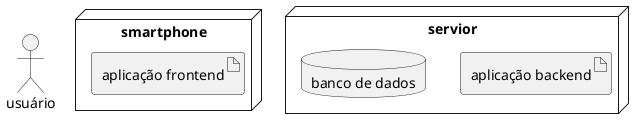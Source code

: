 @startuml

Actor usuário

node smartphone {
  artifact "aplicação frontend" as frontend
}

node servior {
  artifact "aplicação backend"
  database "banco de dados"
}

@enduml